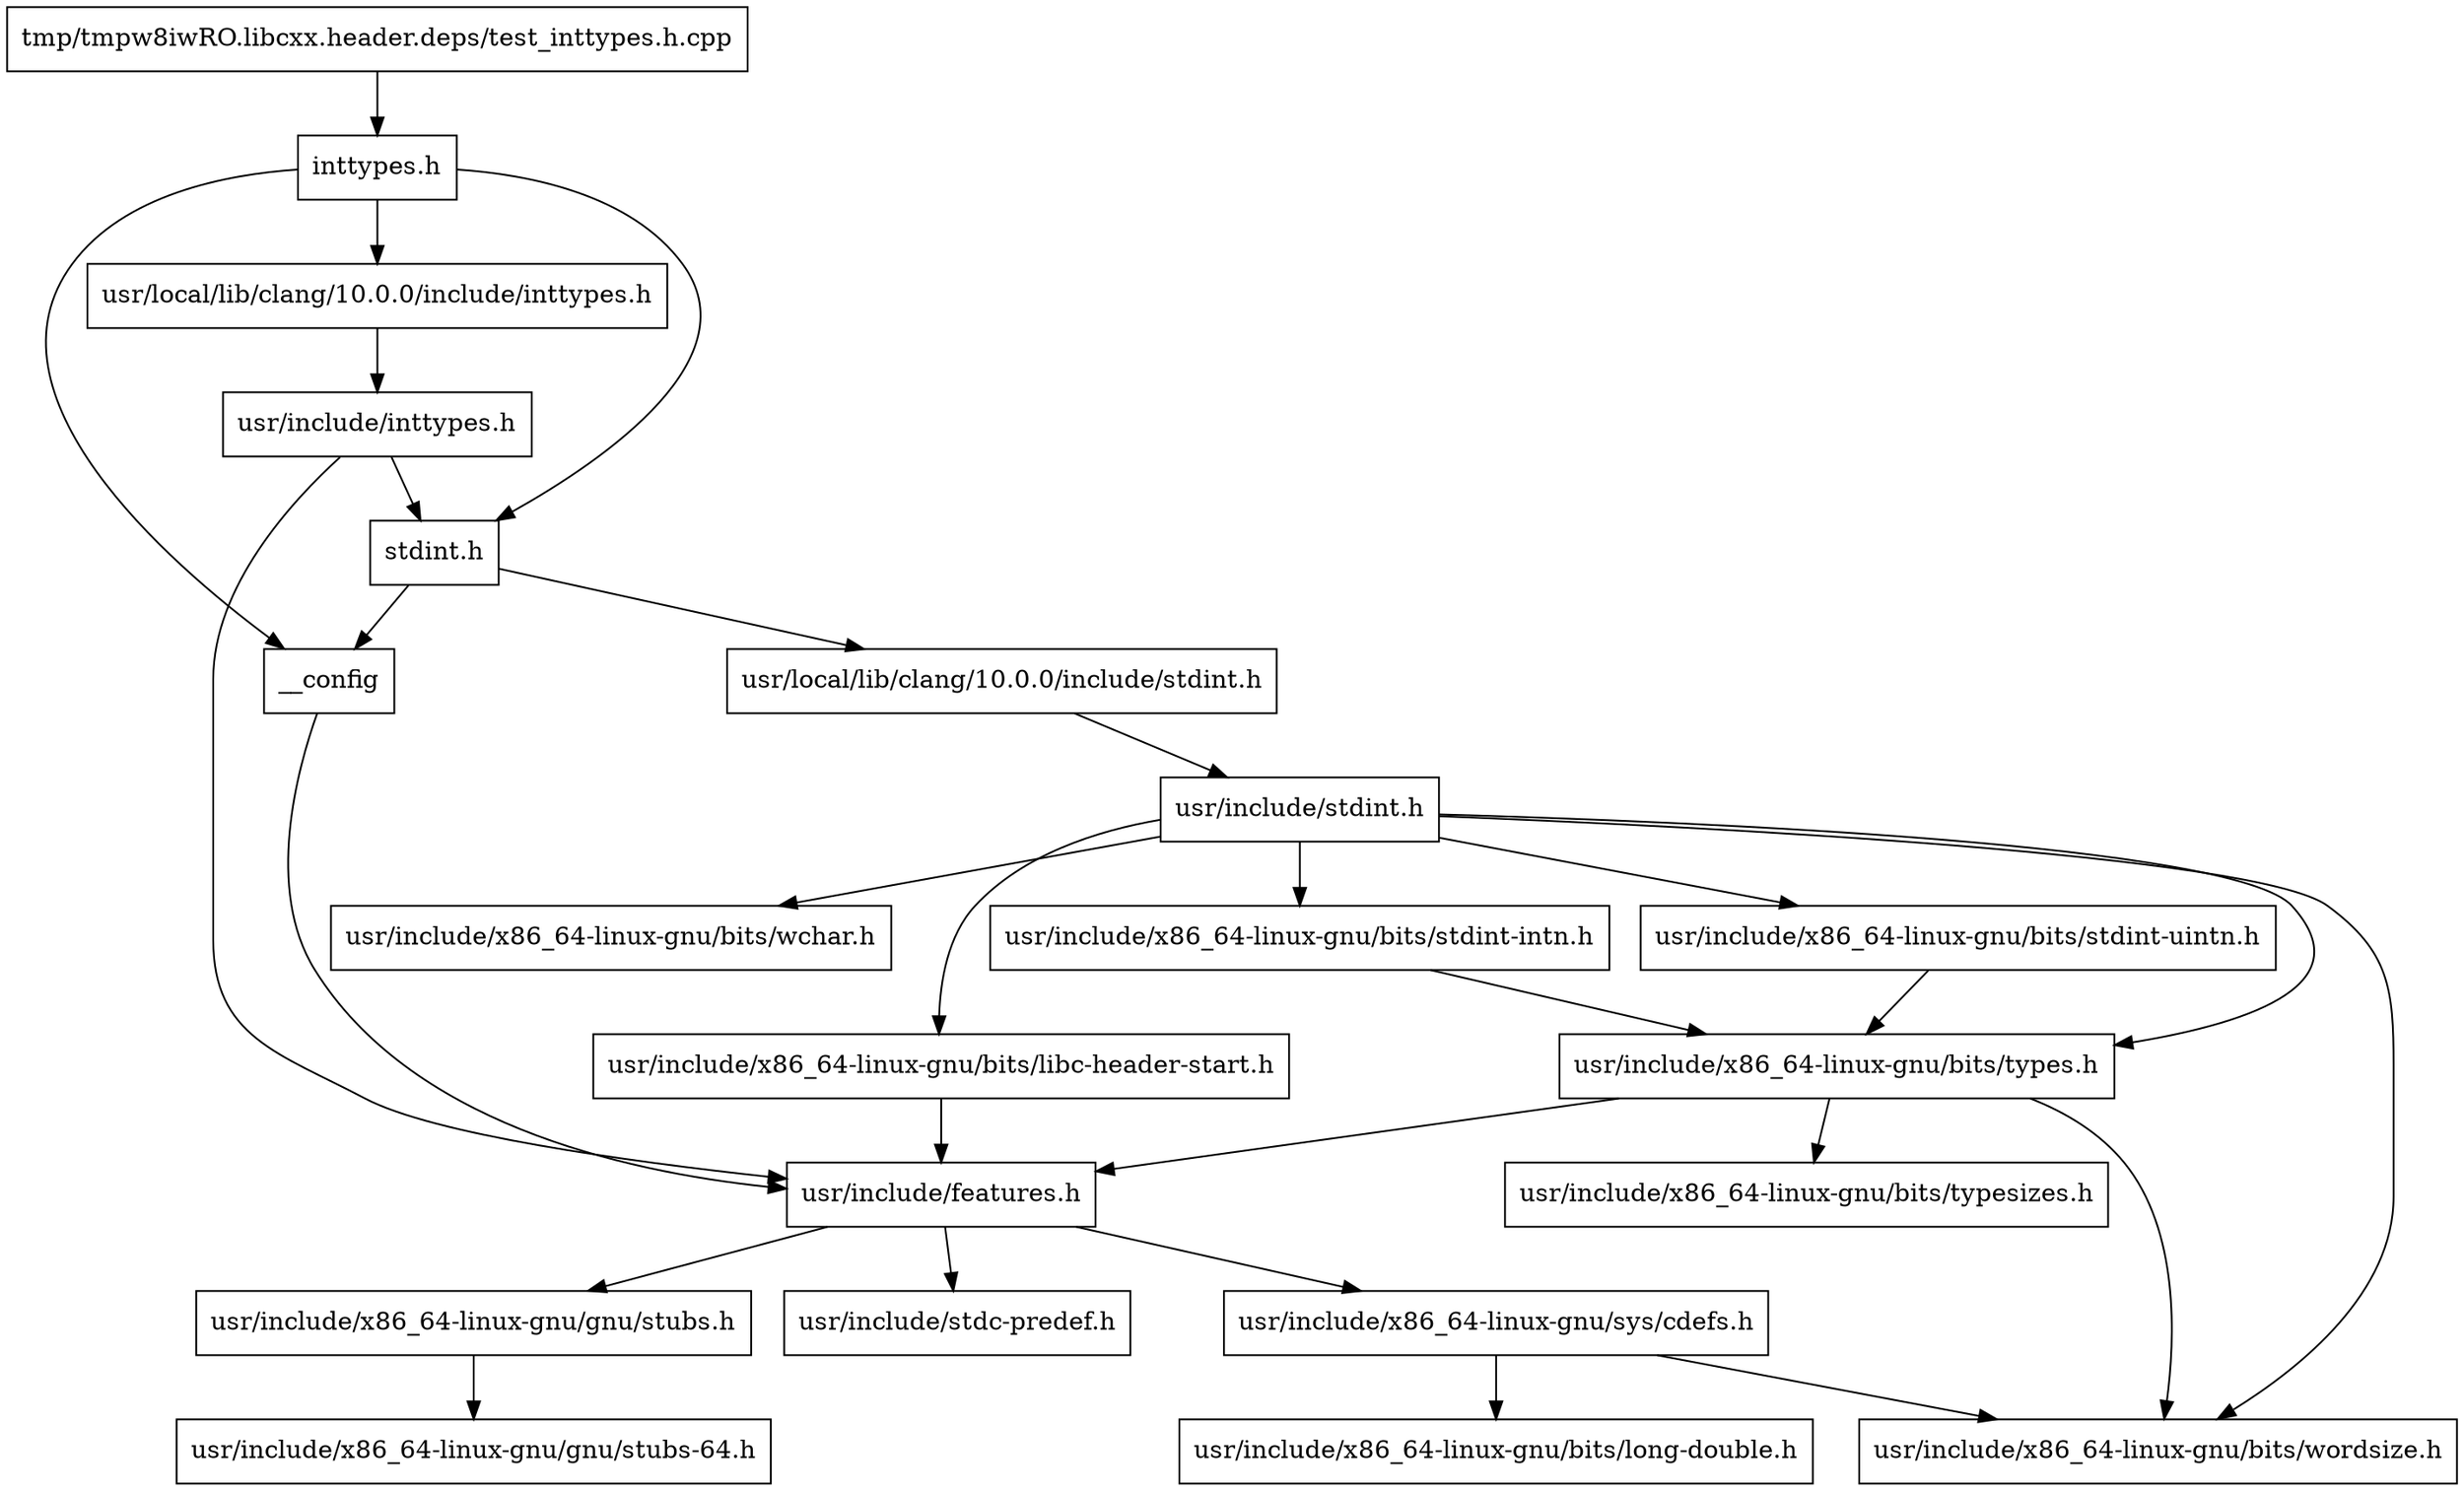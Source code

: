 digraph "dependencies" {
  header_1 [ shape="box", label="inttypes.h"];
  header_0 [ shape="box", label="tmp/tmpw8iwRO.libcxx.header.deps/test_inttypes.h.cpp"];
  header_2 [ shape="box", label="__config"];
  header_3 [ shape="box", label="usr/include/features.h"];
  header_4 [ shape="box", label="usr/include/stdc-predef.h"];
  header_5 [ shape="box", label="usr/include/x86_64-linux-gnu/sys/cdefs.h"];
  header_6 [ shape="box", label="usr/include/x86_64-linux-gnu/bits/wordsize.h"];
  header_7 [ shape="box", label="usr/include/x86_64-linux-gnu/bits/long-double.h"];
  header_8 [ shape="box", label="usr/include/x86_64-linux-gnu/gnu/stubs.h"];
  header_9 [ shape="box", label="usr/include/x86_64-linux-gnu/gnu/stubs-64.h"];
  header_11 [ shape="box", label="usr/local/lib/clang/10.0.0/include/inttypes.h"];
  header_12 [ shape="box", label="usr/include/inttypes.h"];
  header_13 [ shape="box", label="stdint.h"];
  header_14 [ shape="box", label="usr/local/lib/clang/10.0.0/include/stdint.h"];
  header_15 [ shape="box", label="usr/include/stdint.h"];
  header_16 [ shape="box", label="usr/include/x86_64-linux-gnu/bits/libc-header-start.h"];
  header_17 [ shape="box", label="usr/include/x86_64-linux-gnu/bits/types.h"];
  header_18 [ shape="box", label="usr/include/x86_64-linux-gnu/bits/typesizes.h"];
  header_19 [ shape="box", label="usr/include/x86_64-linux-gnu/bits/wchar.h"];
  header_20 [ shape="box", label="usr/include/x86_64-linux-gnu/bits/stdint-intn.h"];
  header_21 [ shape="box", label="usr/include/x86_64-linux-gnu/bits/stdint-uintn.h"];
  header_13 -> header_2;
  header_13 -> header_14;
  header_11 -> header_12;
  header_5 -> header_6;
  header_5 -> header_7;
  header_16 -> header_3;
  header_0 -> header_1;
  header_14 -> header_15;
  header_1 -> header_2;
  header_1 -> header_11;
  header_1 -> header_13;
  header_15 -> header_16;
  header_15 -> header_17;
  header_15 -> header_19;
  header_15 -> header_6;
  header_15 -> header_20;
  header_15 -> header_21;
  header_3 -> header_4;
  header_3 -> header_5;
  header_3 -> header_8;
  header_17 -> header_3;
  header_17 -> header_6;
  header_17 -> header_18;
  header_8 -> header_9;
  header_20 -> header_17;
  header_12 -> header_3;
  header_12 -> header_13;
  header_21 -> header_17;
  header_2 -> header_3;
}
